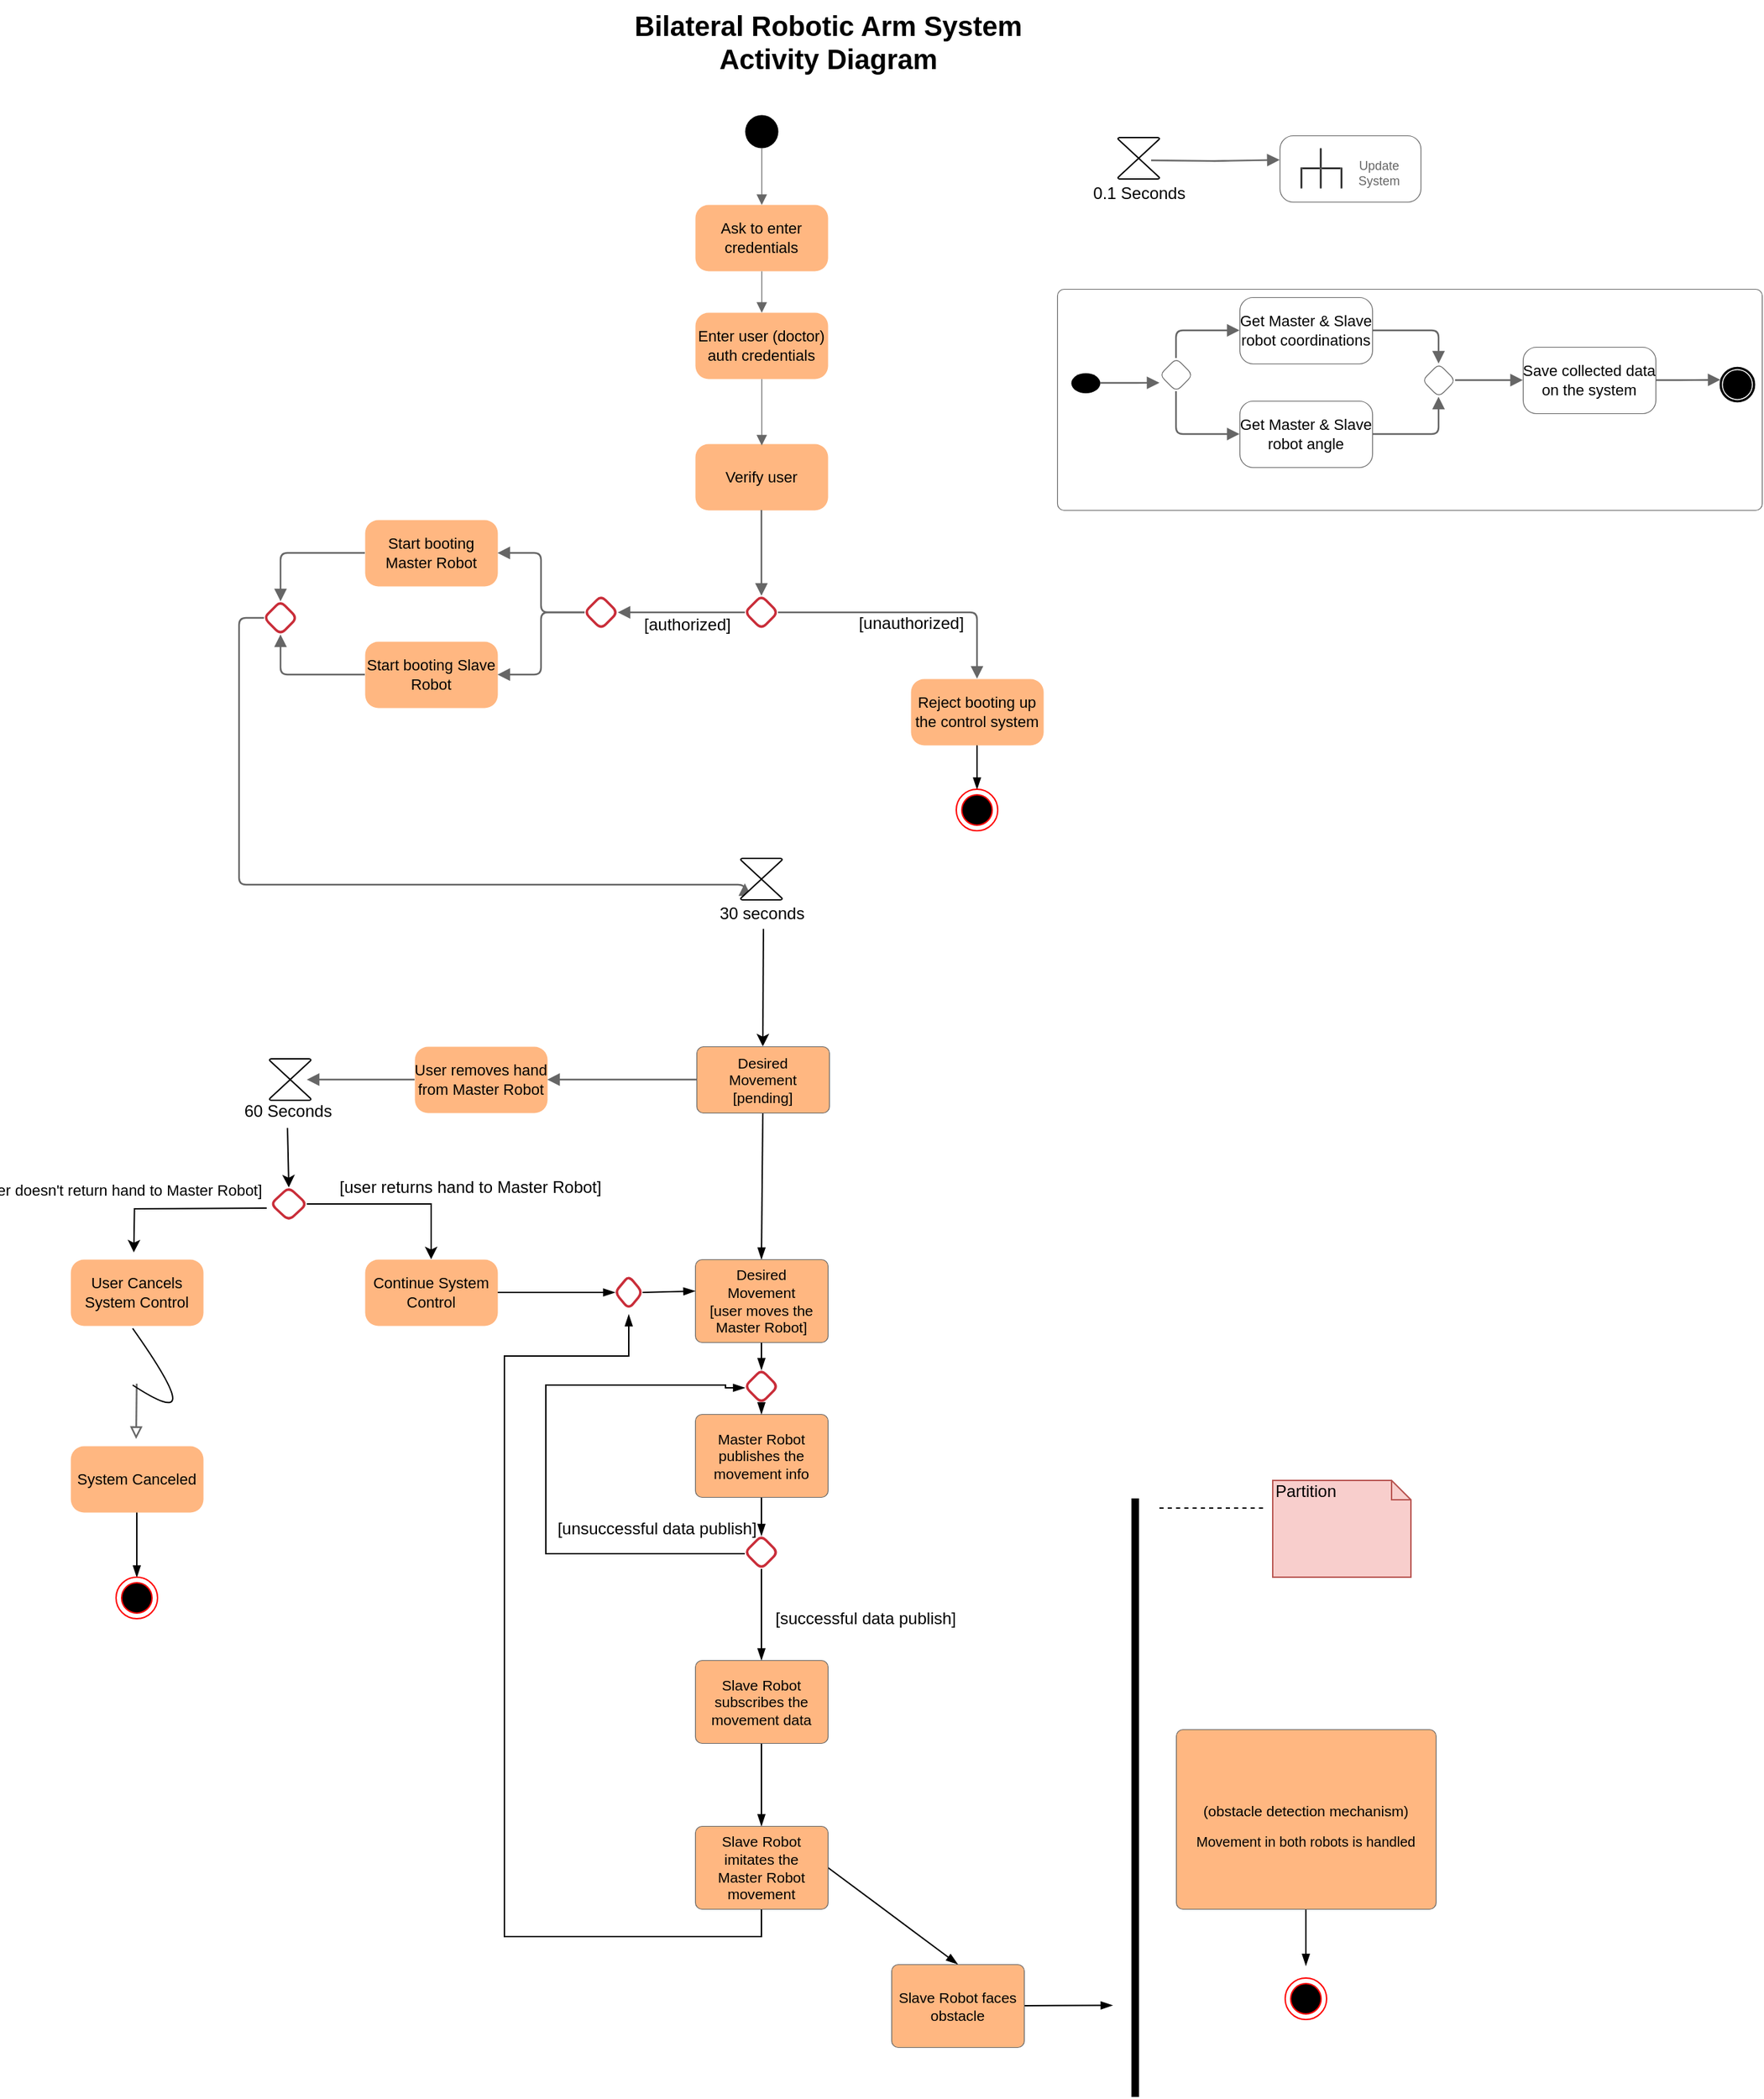 <mxfile version="12.5.5"><diagram id="GSas6WeW9YkJUs8YsDNL" name="Page-1"><mxGraphModel dx="3784" dy="2492" grid="1" gridSize="10" guides="1" tooltips="1" connect="1" arrows="1" fold="1" page="1" pageScale="1" pageWidth="827" pageHeight="1169" math="0" shadow="0"><root><mxCell id="0"/><mxCell id="1" parent="0"/><mxCell id="59n9b2YNWeB3BXSZ0WWh-8" value="" style="html=1;whiteSpace=wrap;shape=ellipse;fillColor=#000000;fontSize=11;spacing=0;strokeOpacity=0;fillOpacity=100;rounded=1;absoluteArcSize=1;arcSize=9.6;strokeWidth=0.6;" vertex="1" parent="1"><mxGeometry x="664" y="102" width="24" height="24" as="geometry"/></mxCell><mxCell id="59n9b2YNWeB3BXSZ0WWh-9" value="" style="html=1;jettySize=18;fontSize=11;strokeColor=#666666;strokeOpacity=100;strokeWidth=0.6;rounded=1;arcSize=24;edgeStyle=orthogonalEdgeStyle;startArrow=none;endArrow=block;endFill=1;exitX=0.5;exitY=1;exitPerimeter=1;entryX=0.5;entryY=0;entryPerimeter=1;" edge="1" parent="1" source="59n9b2YNWeB3BXSZ0WWh-8" target="59n9b2YNWeB3BXSZ0WWh-10"><mxGeometry width="100" height="100" relative="1" as="geometry"/></mxCell><mxCell id="59n9b2YNWeB3BXSZ0WWh-10" value="Ask to enter credentials" style="html=1;whiteSpace=wrap;rounded=1;arcSize=20;fontSize=11;spacing=0;strokeOpacity=0;fillOpacity=100;fillColor=#ffb781;strokeWidth=0.6;" vertex="1" parent="1"><mxGeometry x="628" y="167" width="96" height="48" as="geometry"/></mxCell><mxCell id="59n9b2YNWeB3BXSZ0WWh-11" value="" style="html=1;jettySize=18;fontSize=11;strokeColor=#666666;strokeOpacity=100;strokeWidth=0.6;rounded=1;arcSize=24;edgeStyle=orthogonalEdgeStyle;startArrow=none;endArrow=block;endFill=1;exitX=0.5;exitY=1;exitPerimeter=1;entryX=0.5;entryY=0;entryPerimeter=1;" edge="1" parent="1" source="59n9b2YNWeB3BXSZ0WWh-10" target="59n9b2YNWeB3BXSZ0WWh-12"><mxGeometry width="100" height="100" relative="1" as="geometry"/></mxCell><mxCell id="59n9b2YNWeB3BXSZ0WWh-12" value="Enter user (doctor) auth credentials" style="html=1;whiteSpace=wrap;rounded=1;arcSize=20;fontSize=11;spacing=0;strokeOpacity=0;fillOpacity=100;fillColor=#ffb781;strokeWidth=0.6;" vertex="1" parent="1"><mxGeometry x="628" y="245" width="96" height="48" as="geometry"/></mxCell><mxCell id="59n9b2YNWeB3BXSZ0WWh-13" value="Bilateral Robotic Arm System &#10;Activity Diagram" style="html=1;whiteSpace=wrap;;fontSize=20;fontStyle=1;align=center;spacingLeft=5.628;spacingRight=9.38;spacingTop=2.68;spacing=4;strokeOpacity=0;fillOpacity=0;rounded=1;absoluteArcSize=1;arcSize=9.6;fillColor=#e1d5e7;strokeWidth=1.2;strokeColor=#9673a6;" vertex="1" parent="1"><mxGeometry x="544" y="20" width="365" height="55" as="geometry"/></mxCell><mxCell id="59n9b2YNWeB3BXSZ0WWh-14" value="Verify user" style="html=1;whiteSpace=wrap;rounded=1;arcSize=20;fontSize=11;spacing=0;strokeOpacity=0;fillOpacity=100;fillColor=#ffb781;strokeWidth=0.6;" vertex="1" parent="1"><mxGeometry x="628" y="340" width="96" height="48" as="geometry"/></mxCell><mxCell id="59n9b2YNWeB3BXSZ0WWh-15" value="" style="html=1;jettySize=18;fontSize=11;strokeColor=#666666;strokeOpacity=100;strokeWidth=0.6;rounded=1;arcSize=24;edgeStyle=orthogonalEdgeStyle;startArrow=none;endArrow=block;endFill=1;exitX=0.5;exitY=1;exitPerimeter=1;" edge="1" parent="1" source="59n9b2YNWeB3BXSZ0WWh-12"><mxGeometry width="100" height="100" relative="1" as="geometry"><mxPoint x="676" y="341" as="targetPoint"/></mxGeometry></mxCell><mxCell id="59n9b2YNWeB3BXSZ0WWh-16" value="" style="html=1;whiteSpace=wrap;shape=rhombus;;fontSize=11;spacing=0;strokeColor=#c92d39;strokeOpacity=100;fillOpacity=100;rounded=1;absoluteArcSize=1;arcSize=9.6;fillColor=#ffffff;strokeWidth=1.8;" vertex="1" parent="1"><mxGeometry x="664" y="450" width="24" height="24" as="geometry"/></mxCell><mxCell id="59n9b2YNWeB3BXSZ0WWh-17" value="" style="html=1;jettySize=18;fontSize=11;strokeColor=#666666;strokeOpacity=100;strokeWidth=1.2;rounded=1;arcSize=10;edgeStyle=orthogonalEdgeStyle;startArrow=none;endArrow=block;endFill=1;exitX=0.5;exitY=1;exitPerimeter=1;entryX=0.5;entryY=0.045;entryPerimeter=1;" edge="1" parent="1" source="59n9b2YNWeB3BXSZ0WWh-14" target="59n9b2YNWeB3BXSZ0WWh-16"><mxGeometry width="100" height="100" relative="1" as="geometry"/></mxCell><mxCell id="59n9b2YNWeB3BXSZ0WWh-18" value="Start booting Master Robot" style="html=1;whiteSpace=wrap;rounded=1;arcSize=20;fontSize=11;spacing=0;strokeOpacity=0;fillOpacity=100;fillColor=#ffb781;strokeWidth=0.6;" vertex="1" parent="1"><mxGeometry x="389" y="395" width="96" height="48" as="geometry"/></mxCell><mxCell id="59n9b2YNWeB3BXSZ0WWh-19" value="Start booting Slave Robot" style="html=1;whiteSpace=wrap;rounded=1;arcSize=20;fontSize=11;spacing=0;strokeOpacity=0;fillOpacity=100;fillColor=#ffb781;strokeWidth=0.6;" vertex="1" parent="1"><mxGeometry x="389" y="483" width="96" height="48" as="geometry"/></mxCell><mxCell id="59n9b2YNWeB3BXSZ0WWh-20" value="" style="html=1;whiteSpace=wrap;shape=rhombus;;fontSize=11;spacing=0;strokeColor=#c92d39;strokeOpacity=100;fillOpacity=100;rounded=1;absoluteArcSize=1;arcSize=9.6;fillColor=#ffffff;strokeWidth=1.8;" vertex="1" parent="1"><mxGeometry x="548" y="450" width="24" height="24" as="geometry"/></mxCell><mxCell id="59n9b2YNWeB3BXSZ0WWh-21" value="" style="html=1;jettySize=18;fontSize=11;strokeColor=#666666;strokeOpacity=100;strokeWidth=1.2;rounded=1;arcSize=10;edgeStyle=orthogonalEdgeStyle;startArrow=none;endArrow=block;endFill=1;exitX=0.045;exitY=0.5;exitPerimeter=1;entryX=1;entryY=0.5;entryPerimeter=1;" edge="1" parent="1" source="59n9b2YNWeB3BXSZ0WWh-20" target="59n9b2YNWeB3BXSZ0WWh-18"><mxGeometry width="100" height="100" relative="1" as="geometry"/></mxCell><mxCell id="59n9b2YNWeB3BXSZ0WWh-22" value="" style="html=1;jettySize=18;fontSize=11;strokeColor=#666666;strokeOpacity=100;strokeWidth=1.2;rounded=1;arcSize=10;edgeStyle=orthogonalEdgeStyle;startArrow=block;endFill=1;endArrow=none;exitX=1;exitY=0.5;exitPerimeter=1;entryX=0.045;entryY=0.5;entryPerimeter=1;" edge="1" parent="1" source="59n9b2YNWeB3BXSZ0WWh-19" target="59n9b2YNWeB3BXSZ0WWh-20"><mxGeometry width="100" height="100" relative="1" as="geometry"/></mxCell><mxCell id="59n9b2YNWeB3BXSZ0WWh-23" value="" style="html=1;whiteSpace=wrap;shape=rhombus;;fontSize=11;spacing=0;strokeColor=#c92d39;strokeOpacity=100;fillOpacity=100;rounded=1;absoluteArcSize=1;arcSize=9.6;fillColor=#ffffff;strokeWidth=1.8;" vertex="1" parent="1"><mxGeometry x="316" y="454" width="24" height="24" as="geometry"/></mxCell><mxCell id="59n9b2YNWeB3BXSZ0WWh-24" value="" style="html=1;jettySize=18;fontSize=11;strokeColor=#666666;strokeOpacity=100;strokeWidth=1.2;rounded=1;arcSize=10;edgeStyle=orthogonalEdgeStyle;startArrow=none;endArrow=block;endFill=1;exitX=0;exitY=0.5;exitPerimeter=1;entryX=0.5;entryY=0.045;entryPerimeter=1;" edge="1" parent="1" source="59n9b2YNWeB3BXSZ0WWh-18" target="59n9b2YNWeB3BXSZ0WWh-23"><mxGeometry width="100" height="100" relative="1" as="geometry"/></mxCell><mxCell id="59n9b2YNWeB3BXSZ0WWh-25" value="" style="html=1;jettySize=18;fontSize=11;strokeColor=#666666;strokeOpacity=100;strokeWidth=1.2;rounded=1;arcSize=10;edgeStyle=orthogonalEdgeStyle;startArrow=none;endArrow=block;endFill=1;exitX=0;exitY=0.5;exitPerimeter=1;entryX=0.5;entryY=0.955;entryPerimeter=1;" edge="1" parent="1" source="59n9b2YNWeB3BXSZ0WWh-19" target="59n9b2YNWeB3BXSZ0WWh-23"><mxGeometry width="100" height="100" relative="1" as="geometry"/></mxCell><mxCell id="59n9b2YNWeB3BXSZ0WWh-145" style="edgeStyle=none;rounded=0;orthogonalLoop=1;jettySize=auto;html=1;exitX=0.5;exitY=1;exitDx=0;exitDy=0;entryX=0.5;entryY=0;entryDx=0;entryDy=0;endArrow=blockThin;endFill=1;targetPerimeterSpacing=9;" edge="1" parent="1" source="59n9b2YNWeB3BXSZ0WWh-26" target="59n9b2YNWeB3BXSZ0WWh-144"><mxGeometry relative="1" as="geometry"/></mxCell><mxCell id="59n9b2YNWeB3BXSZ0WWh-26" value="Reject booting up the control system" style="html=1;whiteSpace=wrap;rounded=1;arcSize=20;fontSize=11;spacing=0;strokeOpacity=0;fillOpacity=100;fillColor=#ffb781;strokeWidth=0.6;" vertex="1" parent="1"><mxGeometry x="784" y="510" width="96" height="48" as="geometry"/></mxCell><mxCell id="59n9b2YNWeB3BXSZ0WWh-27" value="" style="html=1;jettySize=18;fontSize=9;fontColor=#666666;align=center;strokeColor=#666666;strokeOpacity=100;strokeWidth=1.2;rounded=1;arcSize=10;edgeStyle=orthogonalEdgeStyle;startArrow=none;endArrow=block;endFill=1;exitX=0.955;exitY=0.5;exitPerimeter=1;entryX=0.5;entryY=0;entryPerimeter=1;" edge="1" parent="1" source="59n9b2YNWeB3BXSZ0WWh-16" target="59n9b2YNWeB3BXSZ0WWh-26"><mxGeometry width="100" height="100" relative="1" as="geometry"/></mxCell><mxCell id="59n9b2YNWeB3BXSZ0WWh-28" value="[unauthorized]" style="text;html=1;resizable=0;labelBackgroundColor=#ffffff;align=center;verticalAlign=middle;" vertex="1" parent="59n9b2YNWeB3BXSZ0WWh-27"><mxGeometry relative="1" as="geometry"><mxPoint y="8" as="offset"/></mxGeometry></mxCell><mxCell id="59n9b2YNWeB3BXSZ0WWh-31" value="" style="html=1;jettySize=18;fontSize=11;strokeColor=#666666;strokeOpacity=100;strokeWidth=1.2;rounded=1;arcSize=10;edgeStyle=orthogonalEdgeStyle;startArrow=none;endArrow=block;endFill=1;exitX=0.045;exitY=0.5;exitPerimeter=1;entryX=0.465;entryY=0.5;entryPerimeter=1;" edge="1" parent="1" source="59n9b2YNWeB3BXSZ0WWh-23"><mxGeometry width="100" height="100" relative="1" as="geometry"><mxPoint x="664" y="658" as="targetPoint"/><Array as="points"><mxPoint x="298" y="466"/><mxPoint x="298" y="659"/></Array></mxGeometry></mxCell><mxCell id="59n9b2YNWeB3BXSZ0WWh-33" value="" style="html=1;whiteSpace=wrap;rounded=1;arcSize=20;fontSize=11;spacing=0;strokeColor=#666666;strokeOpacity=100;fillOpacity=100;fillColor=#ffffff;strokeWidth=0.6;" vertex="1" parent="1"><mxGeometry x="1051" y="117" width="102" height="48" as="geometry"/></mxCell><mxCell id="59n9b2YNWeB3BXSZ0WWh-34" value="" style="html=1;whiteSpace=wrap;fillColor=#000000;fontSize=11;spacing=0;strokeColor=#666666;strokeOpacity=100;fillOpacity=100;rounded=1;absoluteArcSize=1;arcSize=9.6;strokeWidth=0.6;" vertex="1" parent="1"><mxGeometry x="1066" y="140" width="29" height="1" as="geometry"/></mxCell><mxCell id="59n9b2YNWeB3BXSZ0WWh-35" value="" style="html=1;whiteSpace=wrap;fillColor=#000000;fontSize=11;spacing=0;strokeColor=#666666;strokeOpacity=100;fillOpacity=100;rounded=1;absoluteArcSize=1;arcSize=9.6;strokeWidth=0.6;" vertex="1" parent="1"><mxGeometry x="1066" y="140" width="1" height="15" as="geometry"/></mxCell><mxCell id="59n9b2YNWeB3BXSZ0WWh-36" value="" style="html=1;whiteSpace=wrap;fillColor=#000000;fontSize=11;spacing=0;strokeColor=#666666;strokeOpacity=100;fillOpacity=100;rounded=1;absoluteArcSize=1;arcSize=9.6;strokeWidth=0.6;" vertex="1" parent="1"><mxGeometry x="1080" y="140" width="1" height="15" as="geometry"/></mxCell><mxCell id="59n9b2YNWeB3BXSZ0WWh-37" value="" style="html=1;whiteSpace=wrap;fillColor=#000000;fontSize=11;spacing=0;strokeColor=#666666;strokeOpacity=100;fillOpacity=100;rounded=1;absoluteArcSize=1;arcSize=9.6;strokeWidth=0.6;" vertex="1" parent="1"><mxGeometry x="1095" y="140" width="1" height="15" as="geometry"/></mxCell><mxCell id="59n9b2YNWeB3BXSZ0WWh-38" value="" style="html=1;whiteSpace=wrap;fillColor=#000000;fontSize=11;spacing=0;strokeColor=#666666;strokeOpacity=100;fillOpacity=100;rounded=1;absoluteArcSize=1;arcSize=9.6;strokeWidth=0.6;" vertex="1" parent="1"><mxGeometry x="1080" y="126" width="1" height="15" as="geometry"/></mxCell><mxCell id="59n9b2YNWeB3BXSZ0WWh-39" value="Update&#10;System" style="html=1;whiteSpace=wrap;;fontSize=9;fontColor=#666666;align=center;spacing=5;strokeOpacity=0;fillOpacity=0;rounded=1;absoluteArcSize=1;arcSize=9.6;fillColor=#ffffff;strokeWidth=0.6;" vertex="1" parent="1"><mxGeometry x="1051" y="126" width="144" height="36" as="geometry"/></mxCell><mxCell id="59n9b2YNWeB3BXSZ0WWh-40" value="" style="html=1;jettySize=18;fontSize=11;strokeColor=#666666;strokeOpacity=100;strokeWidth=1.2;rounded=1;arcSize=10;edgeStyle=orthogonalEdgeStyle;startArrow=none;endArrow=block;endFill=1;exitX=0.535;exitY=0.5;exitPerimeter=1;entryX=5.921e-17;entryY=0.24;entryPerimeter=1;" edge="1" parent="1" target="59n9b2YNWeB3BXSZ0WWh-39"><mxGeometry width="100" height="100" relative="1" as="geometry"><mxPoint x="958" y="135" as="sourcePoint"/></mxGeometry></mxCell><mxCell id="59n9b2YNWeB3BXSZ0WWh-41" value="" style="html=1;whiteSpace=wrap;container=1;fontSize=9;fontColor=#666666;align=center;spacing=0;strokeColor=#666666;strokeOpacity=100;fillOpacity=0;rounded=1;absoluteArcSize=1;arcSize=9.6;fillColor=#000000;strokeWidth=0.6;" vertex="1" parent="1"><mxGeometry x="890" y="228" width="510" height="160" as="geometry"/></mxCell><mxCell id="59n9b2YNWeB3BXSZ0WWh-43" value="" style="html=1;whiteSpace=wrap;shape=ellipse;fillColor=#000000;fontSize=11;spacing=0;strokeOpacity=0;fillOpacity=100;rounded=1;absoluteArcSize=1;arcSize=9.6;strokeWidth=0.6;" vertex="1" parent="59n9b2YNWeB3BXSZ0WWh-41"><mxGeometry x="10" y="60.72" width="21" height="14.55" as="geometry"/></mxCell><mxCell id="59n9b2YNWeB3BXSZ0WWh-42" value="" style="html=1;jettySize=18;fontSize=11;strokeColor=#666666;strokeOpacity=100;strokeWidth=1.2;rounded=1;arcSize=10;edgeStyle=orthogonalEdgeStyle;startArrow=none;endArrow=block;endFill=1;exitX=0.045;exitY=0.5;exitPerimeter=1;entryX=0.955;entryY=0.5;entryPerimeter=1;" edge="1" parent="1" source="59n9b2YNWeB3BXSZ0WWh-16" target="59n9b2YNWeB3BXSZ0WWh-20"><mxGeometry width="100" height="100" relative="1" as="geometry"/></mxCell><mxCell id="59n9b2YNWeB3BXSZ0WWh-80" value="[authorized]" style="text;html=1;align=center;verticalAlign=middle;resizable=0;points=[];labelBackgroundColor=#ffffff;" vertex="1" connectable="0" parent="59n9b2YNWeB3BXSZ0WWh-42"><mxGeometry x="-0.05" y="2" relative="1" as="geometry"><mxPoint x="1" y="7" as="offset"/></mxGeometry></mxCell><mxCell id="59n9b2YNWeB3BXSZ0WWh-44" value="Get  Master  &amp; Slave robot  coordinations" style="html=1;whiteSpace=wrap;rounded=1;arcSize=20;fontSize=11;spacing=0;strokeColor=#666666;strokeOpacity=100;fillOpacity=100;fillColor=#ffffff;strokeWidth=0.6;" vertex="1" parent="1"><mxGeometry x="1022" y="234" width="96" height="48" as="geometry"/></mxCell><mxCell id="59n9b2YNWeB3BXSZ0WWh-45" value="Get  Master  &amp; Slave robot  angle" style="html=1;whiteSpace=wrap;rounded=1;arcSize=20;fontSize=11;spacing=0;strokeColor=#666666;strokeOpacity=100;fillOpacity=100;fillColor=#ffffff;strokeWidth=0.6;" vertex="1" parent="1"><mxGeometry x="1022" y="309" width="96" height="48" as="geometry"/></mxCell><mxCell id="59n9b2YNWeB3BXSZ0WWh-46" value="" style="html=1;whiteSpace=wrap;shape=rhombus;;fontSize=11;spacing=0;strokeColor=#666666;strokeOpacity=100;fillOpacity=100;rounded=1;absoluteArcSize=1;arcSize=9.6;fillColor=#ffffff;strokeWidth=0.6;" vertex="1" parent="1"><mxGeometry x="964" y="278" width="24" height="24" as="geometry"/></mxCell><mxCell id="59n9b2YNWeB3BXSZ0WWh-47" value="" style="html=1;jettySize=18;fontSize=11;strokeColor=#666666;strokeOpacity=100;strokeWidth=1.2;rounded=1;arcSize=10;edgeStyle=orthogonalEdgeStyle;startArrow=none;endArrow=block;endFill=1;exitX=0.5;exitY=0.07;exitPerimeter=1;entryX=-0.003;entryY=0.5;entryPerimeter=1;" edge="1" parent="1" source="59n9b2YNWeB3BXSZ0WWh-46" target="59n9b2YNWeB3BXSZ0WWh-44"><mxGeometry width="100" height="100" relative="1" as="geometry"/></mxCell><mxCell id="59n9b2YNWeB3BXSZ0WWh-48" value="" style="html=1;jettySize=18;fontSize=11;strokeColor=#666666;strokeOpacity=100;strokeWidth=1.2;rounded=1;arcSize=10;edgeStyle=orthogonalEdgeStyle;startArrow=none;endArrow=block;endFill=1;exitX=0.5;exitY=0.93;exitPerimeter=1;entryX=-0.003;entryY=0.5;entryPerimeter=1;" edge="1" parent="1" source="59n9b2YNWeB3BXSZ0WWh-46" target="59n9b2YNWeB3BXSZ0WWh-45"><mxGeometry width="100" height="100" relative="1" as="geometry"/></mxCell><mxCell id="59n9b2YNWeB3BXSZ0WWh-49" value="" style="html=1;jettySize=18;fontSize=11;strokeColor=#666666;strokeOpacity=100;strokeWidth=1.2;rounded=1;arcSize=10;edgeStyle=orthogonalEdgeStyle;startArrow=none;endArrow=block;endFill=1;exitX=1.0;exitY=0.5;exitPerimeter=1;entryX=0.153;entryY=0.671;entryPerimeter=1;" edge="1" parent="1" source="59n9b2YNWeB3BXSZ0WWh-43" target="59n9b2YNWeB3BXSZ0WWh-46"><mxGeometry width="100" height="100" relative="1" as="geometry"/></mxCell><mxCell id="59n9b2YNWeB3BXSZ0WWh-50" value="" style="html=1;whiteSpace=wrap;shape=rhombus;;fontSize=11;spacing=0;strokeColor=#666666;strokeOpacity=100;fillOpacity=100;rounded=1;absoluteArcSize=1;arcSize=9.6;fillColor=#ffffff;strokeWidth=0.6;" vertex="1" parent="1"><mxGeometry x="1154" y="282" width="24" height="24" as="geometry"/></mxCell><mxCell id="59n9b2YNWeB3BXSZ0WWh-51" value="" style="html=1;jettySize=18;fontSize=11;strokeColor=#666666;strokeOpacity=100;strokeWidth=1.2;rounded=1;arcSize=10;edgeStyle=orthogonalEdgeStyle;startArrow=none;endArrow=block;endFill=1;exitX=1.003;exitY=0.5;exitPerimeter=1;entryX=0.5;entryY=0.07;entryPerimeter=1;" edge="1" parent="1" source="59n9b2YNWeB3BXSZ0WWh-44" target="59n9b2YNWeB3BXSZ0WWh-50"><mxGeometry width="100" height="100" relative="1" as="geometry"/></mxCell><mxCell id="59n9b2YNWeB3BXSZ0WWh-52" value="" style="html=1;jettySize=18;fontSize=11;strokeColor=#666666;strokeOpacity=100;strokeWidth=1.2;rounded=1;arcSize=10;edgeStyle=orthogonalEdgeStyle;startArrow=none;endArrow=block;endFill=1;exitX=1.003;exitY=0.5;exitPerimeter=1;entryX=0.5;entryY=0.93;entryPerimeter=1;" edge="1" parent="1" source="59n9b2YNWeB3BXSZ0WWh-45" target="59n9b2YNWeB3BXSZ0WWh-50"><mxGeometry width="100" height="100" relative="1" as="geometry"/></mxCell><mxCell id="59n9b2YNWeB3BXSZ0WWh-53" value="Save collected data on the system" style="html=1;whiteSpace=wrap;rounded=1;arcSize=20;fontSize=11;spacing=0;strokeColor=#666666;strokeOpacity=100;fillOpacity=100;fillColor=#ffffff;strokeWidth=0.6;" vertex="1" parent="1"><mxGeometry x="1227" y="270" width="96" height="48" as="geometry"/></mxCell><mxCell id="59n9b2YNWeB3BXSZ0WWh-54" value="" style="html=1;jettySize=18;fontSize=11;strokeColor=#666666;strokeOpacity=100;strokeWidth=1.2;rounded=1;arcSize=10;edgeStyle=orthogonalEdgeStyle;startArrow=none;endArrow=block;endFill=1;exitX=0.93;exitY=0.5;exitPerimeter=1;entryX=-0.003;entryY=0.5;entryPerimeter=1;" edge="1" parent="1" source="59n9b2YNWeB3BXSZ0WWh-50" target="59n9b2YNWeB3BXSZ0WWh-53"><mxGeometry width="100" height="100" relative="1" as="geometry"/></mxCell><mxCell id="59n9b2YNWeB3BXSZ0WWh-55" value="" style="html=1;whiteSpace=wrap;shape=mxgraph.bpmn.shape;outline=end;symbol=terminate;strokeColor=#000000;fillColor=#ffffff;fontSize=11;spacing=0;strokeOpacity=100;fillOpacity=100;rounded=1;absoluteArcSize=1;arcSize=9.6;strokeWidth=0.6;" vertex="1" parent="1"><mxGeometry x="1370" y="285" width="24" height="24" as="geometry"/></mxCell><mxCell id="59n9b2YNWeB3BXSZ0WWh-56" value="" style="html=1;jettySize=18;fontSize=11;strokeColor=#666666;strokeOpacity=100;strokeWidth=1.2;rounded=1;arcSize=10;edgeStyle=orthogonalEdgeStyle;startArrow=none;endArrow=block;endFill=1;exitX=1.003;exitY=0.5;exitPerimeter=1;entryX=0.006;entryY=0.366;entryPerimeter=1;" edge="1" parent="1" source="59n9b2YNWeB3BXSZ0WWh-53" target="59n9b2YNWeB3BXSZ0WWh-55"><mxGeometry width="100" height="100" relative="1" as="geometry"/></mxCell><mxCell id="59n9b2YNWeB3BXSZ0WWh-136" style="edgeStyle=none;rounded=0;orthogonalLoop=1;jettySize=auto;html=1;exitX=0.5;exitY=1;exitDx=0;exitDy=0;entryX=0.5;entryY=0;entryDx=0;entryDy=0;endArrow=blockThin;endFill=1;targetPerimeterSpacing=9;" edge="1" parent="1" source="59n9b2YNWeB3BXSZ0WWh-57" target="59n9b2YNWeB3BXSZ0WWh-103"><mxGeometry relative="1" as="geometry"/></mxCell><mxCell id="59n9b2YNWeB3BXSZ0WWh-57" value="&lt;h3&gt;&lt;span style=&quot;font-weight: normal&quot;&gt;&lt;font color=&quot;#000000&quot;&gt;Desired Movement&lt;br&gt;[pending]&lt;/font&gt;&lt;/span&gt;&lt;/h3&gt;" style="html=1;whiteSpace=wrap;;fontSize=9;fontColor=#666666;align=center;spacing=5;strokeColor=#666666;strokeOpacity=100;fillOpacity=100;rounded=1;absoluteArcSize=1;arcSize=9.6;fillColor=#ffb781;strokeWidth=0.6;" vertex="1" parent="1"><mxGeometry x="629" y="776" width="96" height="48" as="geometry"/></mxCell><mxCell id="59n9b2YNWeB3BXSZ0WWh-59" value="User removes hand from Master Robot" style="html=1;whiteSpace=wrap;rounded=1;arcSize=20;fontSize=11;spacing=0;strokeOpacity=0;fillOpacity=100;fillColor=#ffb781;strokeWidth=0.6;" vertex="1" parent="1"><mxGeometry x="425" y="776" width="96" height="48" as="geometry"/></mxCell><mxCell id="59n9b2YNWeB3BXSZ0WWh-60" value="" style="html=1;jettySize=18;fontSize=11;strokeColor=#666666;strokeOpacity=100;strokeWidth=1.2;rounded=1;arcSize=10;edgeStyle=orthogonalEdgeStyle;startArrow=none;endArrow=block;endFill=1;exitX=-0.003;exitY=0.5;exitPerimeter=1;entryX=1;entryY=0.5;entryPerimeter=1;" edge="1" parent="1" source="59n9b2YNWeB3BXSZ0WWh-57" target="59n9b2YNWeB3BXSZ0WWh-59"><mxGeometry width="100" height="100" relative="1" as="geometry"/></mxCell><mxCell id="59n9b2YNWeB3BXSZ0WWh-62" value="" style="html=1;jettySize=18;fontSize=11;strokeColor=#666666;strokeOpacity=100;strokeWidth=1.2;rounded=1;arcSize=10;edgeStyle=orthogonalEdgeStyle;startArrow=none;endArrow=block;endFill=1;exitX=0;exitY=0.5;exitPerimeter=1;entryX=0.535;entryY=0.5;entryPerimeter=1;" edge="1" parent="1" source="59n9b2YNWeB3BXSZ0WWh-59"><mxGeometry width="100" height="100" relative="1" as="geometry"><mxPoint x="347" y="800" as="targetPoint"/></mxGeometry></mxCell><mxCell id="59n9b2YNWeB3BXSZ0WWh-105" style="edgeStyle=orthogonalEdgeStyle;curved=1;rounded=0;orthogonalLoop=1;jettySize=auto;html=1;exitX=1;exitY=0.5;exitDx=0;exitDy=0;endArrow=blockThin;endFill=1;" edge="1" parent="1" source="59n9b2YNWeB3BXSZ0WWh-63"><mxGeometry relative="1" as="geometry"><mxPoint x="570" y="954" as="targetPoint"/></mxGeometry></mxCell><mxCell id="59n9b2YNWeB3BXSZ0WWh-63" value="Continue System Control" style="html=1;whiteSpace=wrap;rounded=1;arcSize=20;fontSize=11;spacing=0;strokeOpacity=0;fillOpacity=100;fillColor=#ffb781;strokeWidth=0.6;" vertex="1" parent="1"><mxGeometry x="389" y="930" width="96" height="48" as="geometry"/></mxCell><mxCell id="59n9b2YNWeB3BXSZ0WWh-72" style="edgeStyle=orthogonalEdgeStyle;rounded=0;orthogonalLoop=1;jettySize=auto;html=1;exitX=1;exitY=0.5;exitDx=0;exitDy=0;entryX=0.5;entryY=0;entryDx=0;entryDy=0;" edge="1" parent="1" source="59n9b2YNWeB3BXSZ0WWh-64" target="59n9b2YNWeB3BXSZ0WWh-63"><mxGeometry relative="1" as="geometry"/></mxCell><mxCell id="59n9b2YNWeB3BXSZ0WWh-77" value="[user returns hand to Master Robot]" style="text;html=1;align=center;verticalAlign=middle;resizable=0;points=[];labelBackgroundColor=#ffffff;" vertex="1" connectable="0" parent="59n9b2YNWeB3BXSZ0WWh-72"><mxGeometry x="-0.248" y="1" relative="1" as="geometry"><mxPoint x="69.11" y="-11.15" as="offset"/></mxGeometry></mxCell><mxCell id="59n9b2YNWeB3BXSZ0WWh-73" value="[user doesn't return hand to Master Robot]" style="edgeStyle=orthogonalEdgeStyle;rounded=0;orthogonalLoop=1;jettySize=auto;html=1;exitX=0;exitY=0.5;exitDx=0;exitDy=0;" edge="1" parent="1"><mxGeometry x="0.498" y="-17" relative="1" as="geometry"><mxPoint x="318" y="893" as="sourcePoint"/><mxPoint x="221.824" y="925" as="targetPoint"/><mxPoint x="6" y="-13" as="offset"/></mxGeometry></mxCell><mxCell id="59n9b2YNWeB3BXSZ0WWh-64" value="" style="html=1;whiteSpace=wrap;shape=rhombus;;fontSize=11;spacing=0;strokeColor=#c92d39;strokeOpacity=100;fillOpacity=100;rounded=1;absoluteArcSize=1;arcSize=9.6;fillColor=#ffffff;strokeWidth=1.8;" vertex="1" parent="1"><mxGeometry x="321" y="878" width="26" height="24" as="geometry"/></mxCell><mxCell id="59n9b2YNWeB3BXSZ0WWh-68" value="User Cancels System Control" style="html=1;whiteSpace=wrap;rounded=1;arcSize=20;fontSize=11;spacing=0;strokeOpacity=0;fillOpacity=100;fillColor=#ffb781;strokeWidth=0.6;" vertex="1" parent="1"><mxGeometry x="176" y="930" width="96" height="48" as="geometry"/></mxCell><mxCell id="59n9b2YNWeB3BXSZ0WWh-69" value="" style="verticalLabelPosition=bottom;verticalAlign=top;html=1;shape=mxgraph.flowchart.collate;" vertex="1" parent="1"><mxGeometry x="934" y="118.5" width="30" height="30" as="geometry"/></mxCell><mxCell id="59n9b2YNWeB3BXSZ0WWh-70" value="0.1 Seconds" style="text;html=1;align=center;verticalAlign=middle;resizable=0;points=[];autosize=1;" vertex="1" parent="1"><mxGeometry x="909" y="148.5" width="80" height="20" as="geometry"/></mxCell><mxCell id="59n9b2YNWeB3BXSZ0WWh-74" value="" style="verticalLabelPosition=bottom;verticalAlign=top;html=1;shape=mxgraph.flowchart.collate;" vertex="1" parent="1"><mxGeometry x="320" y="785" width="30" height="30" as="geometry"/></mxCell><mxCell id="59n9b2YNWeB3BXSZ0WWh-75" value="60 Seconds" style="text;html=1;align=center;verticalAlign=middle;resizable=0;points=[];autosize=1;" vertex="1" parent="1"><mxGeometry x="293" y="813" width="80" height="20" as="geometry"/></mxCell><mxCell id="59n9b2YNWeB3BXSZ0WWh-76" value="" style="endArrow=classic;html=1;exitX=0.488;exitY=1.1;exitDx=0;exitDy=0;exitPerimeter=0;entryX=0.5;entryY=0;entryDx=0;entryDy=0;" edge="1" parent="1" target="59n9b2YNWeB3BXSZ0WWh-64"><mxGeometry width="50" height="50" relative="1" as="geometry"><mxPoint x="333.04" y="835" as="sourcePoint"/><mxPoint x="231" y="990" as="targetPoint"/></mxGeometry></mxCell><mxCell id="59n9b2YNWeB3BXSZ0WWh-78" value="" style="verticalLabelPosition=bottom;verticalAlign=top;html=1;shape=mxgraph.flowchart.collate;" vertex="1" parent="1"><mxGeometry x="661" y="640" width="30" height="30" as="geometry"/></mxCell><mxCell id="59n9b2YNWeB3BXSZ0WWh-79" value="30 seconds" style="text;html=1;align=center;verticalAlign=middle;resizable=0;points=[];autosize=1;" vertex="1" parent="1"><mxGeometry x="636" y="670" width="80" height="20" as="geometry"/></mxCell><mxCell id="59n9b2YNWeB3BXSZ0WWh-81" value="" style="endArrow=classic;html=1;entryX=0.5;entryY=0;entryDx=0;entryDy=0;targetPerimeterSpacing=9;exitX=0.518;exitY=1.05;exitDx=0;exitDy=0;exitPerimeter=0;" edge="1" parent="1" source="59n9b2YNWeB3BXSZ0WWh-79" target="59n9b2YNWeB3BXSZ0WWh-57"><mxGeometry width="50" height="50" relative="1" as="geometry"><mxPoint x="680" y="700" as="sourcePoint"/><mxPoint x="670" y="750" as="targetPoint"/></mxGeometry></mxCell><mxCell id="59n9b2YNWeB3BXSZ0WWh-97" value="" style="html=1;jettySize=18;fontSize=11;strokeColor=#666666;strokeOpacity=100;strokeWidth=1.2;rounded=1;arcSize=10;edgeStyle=elbowEdgeStyle;startArrow=none;endArrow=block;endFill=0;" edge="1" parent="1"><mxGeometry width="100" height="100" relative="1" as="geometry"><mxPoint x="223.91" y="1020" as="sourcePoint"/><mxPoint x="223.5" y="1060" as="targetPoint"/><Array as="points"/></mxGeometry></mxCell><mxCell id="59n9b2YNWeB3BXSZ0WWh-98" value="" style="curved=1;endArrow=none;html=1;endFill=0;" edge="1" parent="1"><mxGeometry width="50" height="50" relative="1" as="geometry"><mxPoint x="221" y="1021" as="sourcePoint"/><mxPoint x="221" y="980" as="targetPoint"/><Array as="points"><mxPoint x="250" y="1040"/><mxPoint x="250" y="1021"/></Array></mxGeometry></mxCell><mxCell id="59n9b2YNWeB3BXSZ0WWh-101" style="edgeStyle=orthogonalEdgeStyle;curved=1;rounded=0;orthogonalLoop=1;jettySize=auto;html=1;exitX=0.5;exitY=1;exitDx=0;exitDy=0;entryX=0.5;entryY=0;entryDx=0;entryDy=0;endArrow=blockThin;endFill=1;" edge="1" parent="1" source="59n9b2YNWeB3BXSZ0WWh-99" target="59n9b2YNWeB3BXSZ0WWh-100"><mxGeometry relative="1" as="geometry"/></mxCell><mxCell id="59n9b2YNWeB3BXSZ0WWh-99" value="System Canceled" style="html=1;whiteSpace=wrap;rounded=1;arcSize=20;fontSize=11;spacing=0;strokeOpacity=0;fillOpacity=100;fillColor=#ffb781;strokeWidth=0.6;" vertex="1" parent="1"><mxGeometry x="176" y="1065" width="96" height="48" as="geometry"/></mxCell><mxCell id="59n9b2YNWeB3BXSZ0WWh-100" value="" style="ellipse;html=1;shape=endState;fillColor=#000000;strokeColor=#ff0000;" vertex="1" parent="1"><mxGeometry x="209" y="1160" width="30" height="30" as="geometry"/></mxCell><mxCell id="59n9b2YNWeB3BXSZ0WWh-107" style="edgeStyle=orthogonalEdgeStyle;curved=1;rounded=0;orthogonalLoop=1;jettySize=auto;html=1;exitX=0.5;exitY=1;exitDx=0;exitDy=0;endArrow=blockThin;endFill=1;entryX=0.5;entryY=0;entryDx=0;entryDy=0;" edge="1" parent="1" source="59n9b2YNWeB3BXSZ0WWh-103" target="59n9b2YNWeB3BXSZ0WWh-137"><mxGeometry relative="1" as="geometry"><mxPoint x="676" y="1000" as="targetPoint"/></mxGeometry></mxCell><mxCell id="59n9b2YNWeB3BXSZ0WWh-103" value="&lt;h3&gt;&lt;span style=&quot;font-weight: normal&quot;&gt;&lt;font color=&quot;#000000&quot;&gt;Desired Movement&lt;br&gt;[user moves the Master Robot]&lt;/font&gt;&lt;/span&gt;&lt;/h3&gt;" style="html=1;whiteSpace=wrap;;fontSize=9;fontColor=#666666;align=center;spacing=5;strokeColor=#666666;strokeOpacity=100;fillOpacity=100;rounded=1;absoluteArcSize=1;arcSize=9.6;fillColor=#ffb781;strokeWidth=0.6;" vertex="1" parent="1"><mxGeometry x="628" y="930" width="96" height="60" as="geometry"/></mxCell><mxCell id="59n9b2YNWeB3BXSZ0WWh-113" style="edgeStyle=orthogonalEdgeStyle;curved=1;rounded=0;orthogonalLoop=1;jettySize=auto;html=1;exitX=0.5;exitY=1;exitDx=0;exitDy=0;entryX=0.5;entryY=0;entryDx=0;entryDy=0;endArrow=blockThin;endFill=1;" edge="1" parent="1" source="59n9b2YNWeB3BXSZ0WWh-106" target="59n9b2YNWeB3BXSZ0WWh-111"><mxGeometry relative="1" as="geometry"/></mxCell><mxCell id="59n9b2YNWeB3BXSZ0WWh-106" value="&lt;h3&gt;&lt;font color=&quot;#000000&quot;&gt;&lt;span style=&quot;font-weight: 400&quot;&gt;Master Robot publishes the movement info&lt;/span&gt;&lt;/font&gt;&lt;/h3&gt;" style="html=1;whiteSpace=wrap;;fontSize=9;fontColor=#666666;align=center;spacing=5;strokeColor=#666666;strokeOpacity=100;fillOpacity=100;rounded=1;absoluteArcSize=1;arcSize=9.6;fillColor=#ffb781;strokeWidth=0.6;" vertex="1" parent="1"><mxGeometry x="628" y="1042" width="96" height="60" as="geometry"/></mxCell><mxCell id="59n9b2YNWeB3BXSZ0WWh-116" style="edgeStyle=orthogonalEdgeStyle;rounded=0;orthogonalLoop=1;jettySize=auto;html=1;exitX=0;exitY=0.5;exitDx=0;exitDy=0;endArrow=blockThin;endFill=1;entryX=0;entryY=0.5;entryDx=0;entryDy=0;" edge="1" parent="1"><mxGeometry relative="1" as="geometry"><mxPoint x="664" y="1023" as="targetPoint"/><mxPoint x="664" y="1143" as="sourcePoint"/><Array as="points"><mxPoint x="520" y="1143"/><mxPoint x="520" y="1021"/><mxPoint x="650" y="1021"/><mxPoint x="650" y="1023"/></Array></mxGeometry></mxCell><mxCell id="59n9b2YNWeB3BXSZ0WWh-117" value="[unsuccessful data publish]" style="text;html=1;align=center;verticalAlign=middle;resizable=0;points=[];labelBackgroundColor=#ffffff;" vertex="1" connectable="0" parent="59n9b2YNWeB3BXSZ0WWh-116"><mxGeometry x="-0.716" y="-3" relative="1" as="geometry"><mxPoint x="-5.29" y="-15.43" as="offset"/></mxGeometry></mxCell><mxCell id="59n9b2YNWeB3BXSZ0WWh-119" style="edgeStyle=orthogonalEdgeStyle;rounded=0;orthogonalLoop=1;jettySize=auto;html=1;exitX=0.5;exitY=1;exitDx=0;exitDy=0;endArrow=blockThin;endFill=1;" edge="1" parent="1" source="59n9b2YNWeB3BXSZ0WWh-111" target="59n9b2YNWeB3BXSZ0WWh-112"><mxGeometry relative="1" as="geometry"/></mxCell><mxCell id="59n9b2YNWeB3BXSZ0WWh-111" value="" style="html=1;whiteSpace=wrap;shape=rhombus;;fontSize=11;spacing=0;strokeColor=#c92d39;strokeOpacity=100;fillOpacity=100;rounded=1;absoluteArcSize=1;arcSize=9.6;fillColor=#ffffff;strokeWidth=1.8;" vertex="1" parent="1"><mxGeometry x="664" y="1130" width="24" height="24" as="geometry"/></mxCell><mxCell id="59n9b2YNWeB3BXSZ0WWh-121" style="edgeStyle=orthogonalEdgeStyle;rounded=0;orthogonalLoop=1;jettySize=auto;html=1;exitX=0.5;exitY=1;exitDx=0;exitDy=0;entryX=0.5;entryY=0;entryDx=0;entryDy=0;endArrow=blockThin;endFill=1;targetPerimeterSpacing=9;" edge="1" parent="1" source="59n9b2YNWeB3BXSZ0WWh-112" target="59n9b2YNWeB3BXSZ0WWh-120"><mxGeometry relative="1" as="geometry"/></mxCell><mxCell id="59n9b2YNWeB3BXSZ0WWh-112" value="&lt;h3&gt;&lt;font color=&quot;#000000&quot;&gt;&lt;span style=&quot;font-weight: 400&quot;&gt;Slave Robot subscribes the movement data&lt;/span&gt;&lt;/font&gt;&lt;/h3&gt;" style="html=1;whiteSpace=wrap;;fontSize=9;fontColor=#666666;align=center;spacing=5;strokeColor=#666666;strokeOpacity=100;fillOpacity=100;rounded=1;absoluteArcSize=1;arcSize=9.6;fillColor=#ffb781;strokeWidth=0.6;" vertex="1" parent="1"><mxGeometry x="628" y="1220" width="96" height="60" as="geometry"/></mxCell><mxCell id="59n9b2YNWeB3BXSZ0WWh-118" value="[successful data publish]" style="text;html=1;align=center;verticalAlign=middle;resizable=0;points=[];autosize=1;" vertex="1" parent="1"><mxGeometry x="676.14" y="1180" width="150" height="20" as="geometry"/></mxCell><mxCell id="59n9b2YNWeB3BXSZ0WWh-126" style="edgeStyle=orthogonalEdgeStyle;rounded=0;orthogonalLoop=1;jettySize=auto;html=1;exitX=0.5;exitY=1;exitDx=0;exitDy=0;endArrow=blockThin;endFill=1;targetPerimeterSpacing=9;" edge="1" parent="1" source="59n9b2YNWeB3BXSZ0WWh-120"><mxGeometry relative="1" as="geometry"><mxPoint x="580" y="970" as="targetPoint"/><Array as="points"><mxPoint x="676" y="1420"/><mxPoint x="490" y="1420"/><mxPoint x="490" y="1000"/><mxPoint x="580" y="1000"/></Array></mxGeometry></mxCell><mxCell id="59n9b2YNWeB3BXSZ0WWh-128" style="rounded=0;orthogonalLoop=1;jettySize=auto;html=1;exitX=1;exitY=0.5;exitDx=0;exitDy=0;entryX=0.5;entryY=0;entryDx=0;entryDy=0;endArrow=blockThin;endFill=1;targetPerimeterSpacing=9;" edge="1" parent="1" source="59n9b2YNWeB3BXSZ0WWh-120" target="59n9b2YNWeB3BXSZ0WWh-127"><mxGeometry relative="1" as="geometry"/></mxCell><mxCell id="59n9b2YNWeB3BXSZ0WWh-120" value="&lt;h3&gt;&lt;font color=&quot;#000000&quot;&gt;&lt;span style=&quot;font-weight: 400&quot;&gt;Slave Robot imitates the Master Robot movement&lt;/span&gt;&lt;/font&gt;&lt;/h3&gt;" style="html=1;whiteSpace=wrap;;fontSize=9;fontColor=#666666;align=center;spacing=5;strokeColor=#666666;strokeOpacity=100;fillOpacity=100;rounded=1;absoluteArcSize=1;arcSize=9.6;fillColor=#ffb781;strokeWidth=0.6;" vertex="1" parent="1"><mxGeometry x="628" y="1340" width="96" height="60" as="geometry"/></mxCell><mxCell id="59n9b2YNWeB3BXSZ0WWh-130" style="edgeStyle=none;rounded=0;orthogonalLoop=1;jettySize=auto;html=1;exitX=1;exitY=0.5;exitDx=0;exitDy=0;endArrow=blockThin;endFill=1;targetPerimeterSpacing=9;" edge="1" parent="1" source="59n9b2YNWeB3BXSZ0WWh-127"><mxGeometry relative="1" as="geometry"><mxPoint x="930" y="1469.765" as="targetPoint"/></mxGeometry></mxCell><mxCell id="59n9b2YNWeB3BXSZ0WWh-127" value="&lt;h3&gt;&lt;font color=&quot;#000000&quot;&gt;&lt;span style=&quot;font-weight: 400&quot;&gt;Slave Robot faces obstacle&lt;/span&gt;&lt;/font&gt;&lt;/h3&gt;" style="html=1;whiteSpace=wrap;;fontSize=9;fontColor=#666666;align=center;spacing=5;strokeColor=#666666;strokeOpacity=100;fillOpacity=100;rounded=1;absoluteArcSize=1;arcSize=9.6;fillColor=#ffb781;strokeWidth=0.6;" vertex="1" parent="1"><mxGeometry x="770" y="1440" width="96" height="60" as="geometry"/></mxCell><mxCell id="59n9b2YNWeB3BXSZ0WWh-129" value="" style="verticalLabelPosition=bottom;verticalAlign=top;html=1;shape=mxgraph.basic.rect;fillColor2=none;strokeWidth=1;size=20;indent=5;fillColor=#000000;rotation=90;" vertex="1" parent="1"><mxGeometry x="730.5" y="1317.25" width="432" height="4.5" as="geometry"/></mxCell><mxCell id="59n9b2YNWeB3BXSZ0WWh-133" style="edgeStyle=none;rounded=0;orthogonalLoop=1;jettySize=auto;html=1;exitX=0.5;exitY=1;exitDx=0;exitDy=0;endArrow=blockThin;endFill=1;targetPerimeterSpacing=9;" edge="1" parent="1" source="59n9b2YNWeB3BXSZ0WWh-131" target="59n9b2YNWeB3BXSZ0WWh-132"><mxGeometry relative="1" as="geometry"/></mxCell><mxCell id="59n9b2YNWeB3BXSZ0WWh-131" value="&lt;h3&gt;&lt;font color=&quot;#000000&quot;&gt;&lt;span style=&quot;font-weight: 400&quot;&gt;(obstacle detection mechanism)&lt;/span&gt;&lt;/font&gt;&lt;/h3&gt;&lt;div&gt;&lt;font color=&quot;#000000&quot; style=&quot;font-size: 10px&quot;&gt;Movement in both robots is handled&lt;/font&gt;&lt;/div&gt;" style="html=1;whiteSpace=wrap;;fontSize=9;fontColor=#666666;align=center;spacing=5;strokeColor=#666666;strokeOpacity=100;fillOpacity=100;rounded=1;absoluteArcSize=1;arcSize=9.6;fillColor=#ffb781;strokeWidth=0.6;" vertex="1" parent="1"><mxGeometry x="976" y="1270" width="188" height="130" as="geometry"/></mxCell><mxCell id="59n9b2YNWeB3BXSZ0WWh-132" value="" style="ellipse;html=1;shape=endState;fillColor=#000000;strokeColor=#ff0000;" vertex="1" parent="1"><mxGeometry x="1055" y="1450" width="30" height="30" as="geometry"/></mxCell><mxCell id="59n9b2YNWeB3BXSZ0WWh-134" value="Partition" style="shape=note;whiteSpace=wrap;html=1;size=14;verticalAlign=top;align=left;spacingTop=-6;fillColor=#f8cecc;strokeColor=#b85450;" vertex="1" parent="1"><mxGeometry x="1046" y="1090" width="100" height="70" as="geometry"/></mxCell><mxCell id="59n9b2YNWeB3BXSZ0WWh-135" value="" style="endArrow=none;dashed=1;html=1;" edge="1" parent="1"><mxGeometry width="50" height="50" relative="1" as="geometry"><mxPoint x="964" y="1110" as="sourcePoint"/><mxPoint x="1040" y="1110" as="targetPoint"/></mxGeometry></mxCell><mxCell id="59n9b2YNWeB3BXSZ0WWh-140" style="edgeStyle=none;rounded=0;orthogonalLoop=1;jettySize=auto;html=1;exitX=0.5;exitY=1;exitDx=0;exitDy=0;entryX=0.5;entryY=0;entryDx=0;entryDy=0;endArrow=blockThin;endFill=1;targetPerimeterSpacing=9;" edge="1" parent="1" source="59n9b2YNWeB3BXSZ0WWh-137" target="59n9b2YNWeB3BXSZ0WWh-106"><mxGeometry relative="1" as="geometry"/></mxCell><mxCell id="59n9b2YNWeB3BXSZ0WWh-137" value="" style="html=1;whiteSpace=wrap;shape=rhombus;;fontSize=11;spacing=0;strokeColor=#c92d39;strokeOpacity=100;fillOpacity=100;rounded=1;absoluteArcSize=1;arcSize=9.6;fillColor=#ffffff;strokeWidth=1.8;" vertex="1" parent="1"><mxGeometry x="664" y="1010" width="24" height="24" as="geometry"/></mxCell><mxCell id="59n9b2YNWeB3BXSZ0WWh-142" style="edgeStyle=none;rounded=0;orthogonalLoop=1;jettySize=auto;html=1;exitX=1;exitY=0.5;exitDx=0;exitDy=0;endArrow=blockThin;endFill=1;targetPerimeterSpacing=9;" edge="1" parent="1" source="59n9b2YNWeB3BXSZ0WWh-141"><mxGeometry relative="1" as="geometry"><mxPoint x="628" y="953" as="targetPoint"/></mxGeometry></mxCell><mxCell id="59n9b2YNWeB3BXSZ0WWh-141" value="" style="html=1;whiteSpace=wrap;shape=rhombus;;fontSize=11;spacing=0;strokeColor=#c92d39;strokeOpacity=100;fillOpacity=100;rounded=1;absoluteArcSize=1;arcSize=9.6;fillColor=#ffffff;strokeWidth=1.8;" vertex="1" parent="1"><mxGeometry x="570" y="942" width="20" height="24" as="geometry"/></mxCell><mxCell id="59n9b2YNWeB3BXSZ0WWh-144" value="" style="ellipse;html=1;shape=endState;fillColor=#000000;strokeColor=#ff0000;" vertex="1" parent="1"><mxGeometry x="817" y="590" width="30" height="30" as="geometry"/></mxCell></root></mxGraphModel></diagram></mxfile>